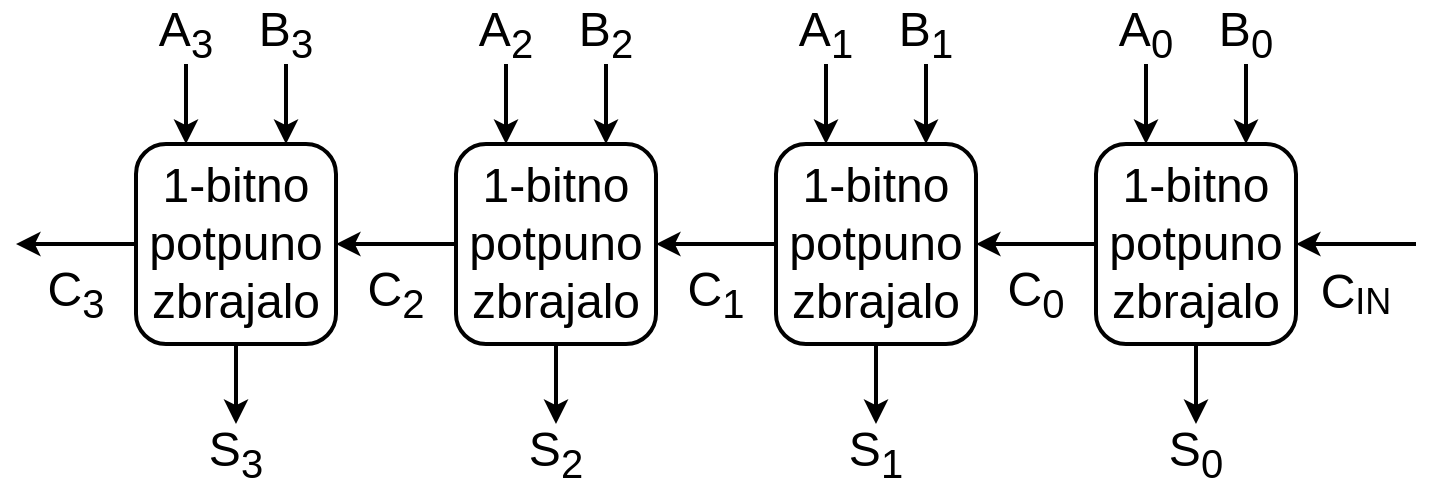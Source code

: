 <mxfile version="10.7.7" type="device"><diagram id="4MD06luZRtEC8PSA7rAd" name="Page-1"><mxGraphModel dx="1175" dy="773" grid="1" gridSize="10" guides="1" tooltips="1" connect="1" arrows="1" fold="1" page="1" pageScale="1" pageWidth="850" pageHeight="1100" math="0" shadow="0"><root><mxCell id="0"/><mxCell id="1" parent="0"/><mxCell id="w4nY_nxD4nzhqpgbc1Tu-22" value="" style="group" parent="1" vertex="1" connectable="0"><mxGeometry x="550" y="260" width="160" height="240" as="geometry"/></mxCell><mxCell id="w4nY_nxD4nzhqpgbc1Tu-21" value="&lt;font style=&quot;font-size: 24px&quot;&gt;C&lt;sub&gt;0&lt;/sub&gt;&lt;/font&gt;" style="text;html=1;strokeColor=none;fillColor=none;align=center;verticalAlign=middle;whiteSpace=wrap;rounded=0;" parent="w4nY_nxD4nzhqpgbc1Tu-22" vertex="1"><mxGeometry x="10" y="130" width="40" height="30" as="geometry"/></mxCell><mxCell id="w4nY_nxD4nzhqpgbc1Tu-2" value="&lt;font style=&quot;font-size: 24px&quot;&gt;A&lt;sub&gt;0&lt;/sub&gt;&lt;/font&gt;" style="text;html=1;strokeColor=none;fillColor=none;align=center;verticalAlign=middle;whiteSpace=wrap;rounded=0;" parent="w4nY_nxD4nzhqpgbc1Tu-22" vertex="1"><mxGeometry x="70" width="30" height="30" as="geometry"/></mxCell><mxCell id="w4nY_nxD4nzhqpgbc1Tu-3" value="&lt;font style=&quot;font-size: 24px&quot;&gt;1-bitno&lt;br&gt;potpuno&lt;br&gt;zbrajalo&lt;br&gt;&lt;/font&gt;" style="text;html=1;strokeColor=#000000;fillColor=none;align=center;verticalAlign=middle;whiteSpace=wrap;rounded=1;strokeWidth=2;" parent="w4nY_nxD4nzhqpgbc1Tu-22" vertex="1"><mxGeometry x="60" y="70" width="100" height="100" as="geometry"/></mxCell><mxCell id="w4nY_nxD4nzhqpgbc1Tu-6" value="" style="endArrow=classic;html=1;exitX=0.5;exitY=1;exitDx=0;exitDy=0;entryX=0.25;entryY=0;entryDx=0;entryDy=0;strokeWidth=2;" parent="w4nY_nxD4nzhqpgbc1Tu-22" source="w4nY_nxD4nzhqpgbc1Tu-2" target="w4nY_nxD4nzhqpgbc1Tu-3" edge="1"><mxGeometry width="50" height="50" relative="1" as="geometry"><mxPoint x="-320" y="250" as="sourcePoint"/><mxPoint x="-270" y="200" as="targetPoint"/></mxGeometry></mxCell><mxCell id="w4nY_nxD4nzhqpgbc1Tu-10" value="&lt;font style=&quot;font-size: 24px&quot;&gt;B&lt;sub&gt;0&lt;/sub&gt;&lt;/font&gt;" style="text;html=1;strokeColor=none;fillColor=none;align=center;verticalAlign=middle;whiteSpace=wrap;rounded=0;" parent="w4nY_nxD4nzhqpgbc1Tu-22" vertex="1"><mxGeometry x="120" width="30" height="30" as="geometry"/></mxCell><mxCell id="w4nY_nxD4nzhqpgbc1Tu-11" value="" style="endArrow=classic;html=1;strokeWidth=2;entryX=0.75;entryY=0;entryDx=0;entryDy=0;exitX=0.5;exitY=1;exitDx=0;exitDy=0;" parent="w4nY_nxD4nzhqpgbc1Tu-22" source="w4nY_nxD4nzhqpgbc1Tu-10" target="w4nY_nxD4nzhqpgbc1Tu-3" edge="1"><mxGeometry width="50" height="50" relative="1" as="geometry"><mxPoint x="60" y="240" as="sourcePoint"/><mxPoint x="110" y="190" as="targetPoint"/></mxGeometry></mxCell><mxCell id="w4nY_nxD4nzhqpgbc1Tu-15" value="&lt;font style=&quot;font-size: 24px&quot;&gt;S&lt;sub&gt;0&lt;/sub&gt;&lt;/font&gt;" style="text;html=1;strokeColor=none;fillColor=none;align=center;verticalAlign=middle;whiteSpace=wrap;rounded=0;" parent="w4nY_nxD4nzhqpgbc1Tu-22" vertex="1"><mxGeometry x="95" y="210" width="30" height="30" as="geometry"/></mxCell><mxCell id="w4nY_nxD4nzhqpgbc1Tu-16" value="" style="endArrow=classic;html=1;strokeWidth=2;exitX=0.5;exitY=1;exitDx=0;exitDy=0;entryX=0.5;entryY=0;entryDx=0;entryDy=0;" parent="w4nY_nxD4nzhqpgbc1Tu-22" source="w4nY_nxD4nzhqpgbc1Tu-3" target="w4nY_nxD4nzhqpgbc1Tu-15" edge="1"><mxGeometry width="50" height="50" relative="1" as="geometry"><mxPoint x="60" y="300" as="sourcePoint"/><mxPoint x="110" y="200" as="targetPoint"/></mxGeometry></mxCell><mxCell id="w4nY_nxD4nzhqpgbc1Tu-23" value="" style="group" parent="1" vertex="1" connectable="0"><mxGeometry x="390" y="260" width="160" height="240" as="geometry"/></mxCell><mxCell id="w4nY_nxD4nzhqpgbc1Tu-25" value="&lt;font style=&quot;font-size: 24px&quot;&gt;C&lt;sub&gt;1&lt;/sub&gt;&lt;/font&gt;" style="text;html=1;strokeColor=none;fillColor=none;align=center;verticalAlign=middle;whiteSpace=wrap;rounded=0;" parent="w4nY_nxD4nzhqpgbc1Tu-23" vertex="1"><mxGeometry x="10" y="130" width="40" height="30" as="geometry"/></mxCell><mxCell id="w4nY_nxD4nzhqpgbc1Tu-26" value="&lt;font style=&quot;font-size: 24px&quot;&gt;A&lt;sub&gt;1&lt;/sub&gt;&lt;/font&gt;" style="text;html=1;strokeColor=none;fillColor=none;align=center;verticalAlign=middle;whiteSpace=wrap;rounded=0;" parent="w4nY_nxD4nzhqpgbc1Tu-23" vertex="1"><mxGeometry x="70" width="30" height="30" as="geometry"/></mxCell><mxCell id="w4nY_nxD4nzhqpgbc1Tu-27" value="&lt;font style=&quot;font-size: 24px&quot;&gt;1-bitno&lt;br&gt;potpuno&lt;br&gt;zbrajalo&lt;br&gt;&lt;/font&gt;" style="text;html=1;strokeColor=#000000;fillColor=none;align=center;verticalAlign=middle;whiteSpace=wrap;rounded=1;strokeWidth=2;" parent="w4nY_nxD4nzhqpgbc1Tu-23" vertex="1"><mxGeometry x="60" y="70" width="100" height="100" as="geometry"/></mxCell><mxCell id="w4nY_nxD4nzhqpgbc1Tu-28" value="" style="endArrow=classic;html=1;exitX=0.5;exitY=1;exitDx=0;exitDy=0;entryX=0.25;entryY=0;entryDx=0;entryDy=0;strokeWidth=2;" parent="w4nY_nxD4nzhqpgbc1Tu-23" source="w4nY_nxD4nzhqpgbc1Tu-26" target="w4nY_nxD4nzhqpgbc1Tu-27" edge="1"><mxGeometry width="50" height="50" relative="1" as="geometry"><mxPoint x="-320" y="250" as="sourcePoint"/><mxPoint x="-270" y="200" as="targetPoint"/></mxGeometry></mxCell><mxCell id="w4nY_nxD4nzhqpgbc1Tu-29" value="&lt;font style=&quot;font-size: 24px&quot;&gt;B&lt;sub&gt;1&lt;/sub&gt;&lt;/font&gt;" style="text;html=1;strokeColor=none;fillColor=none;align=center;verticalAlign=middle;whiteSpace=wrap;rounded=0;" parent="w4nY_nxD4nzhqpgbc1Tu-23" vertex="1"><mxGeometry x="120" width="30" height="30" as="geometry"/></mxCell><mxCell id="w4nY_nxD4nzhqpgbc1Tu-30" value="" style="endArrow=classic;html=1;strokeWidth=2;entryX=0.75;entryY=0;entryDx=0;entryDy=0;exitX=0.5;exitY=1;exitDx=0;exitDy=0;" parent="w4nY_nxD4nzhqpgbc1Tu-23" source="w4nY_nxD4nzhqpgbc1Tu-29" target="w4nY_nxD4nzhqpgbc1Tu-27" edge="1"><mxGeometry width="50" height="50" relative="1" as="geometry"><mxPoint x="60" y="240" as="sourcePoint"/><mxPoint x="110" y="190" as="targetPoint"/></mxGeometry></mxCell><mxCell id="w4nY_nxD4nzhqpgbc1Tu-31" value="&lt;font style=&quot;font-size: 24px&quot;&gt;S&lt;sub&gt;1&lt;/sub&gt;&lt;/font&gt;" style="text;html=1;strokeColor=none;fillColor=none;align=center;verticalAlign=middle;whiteSpace=wrap;rounded=0;" parent="w4nY_nxD4nzhqpgbc1Tu-23" vertex="1"><mxGeometry x="95" y="210" width="30" height="30" as="geometry"/></mxCell><mxCell id="w4nY_nxD4nzhqpgbc1Tu-32" value="" style="endArrow=classic;html=1;strokeWidth=2;exitX=0.5;exitY=1;exitDx=0;exitDy=0;entryX=0.5;entryY=0;entryDx=0;entryDy=0;" parent="w4nY_nxD4nzhqpgbc1Tu-23" source="w4nY_nxD4nzhqpgbc1Tu-27" target="w4nY_nxD4nzhqpgbc1Tu-31" edge="1"><mxGeometry width="50" height="50" relative="1" as="geometry"><mxPoint x="60" y="300" as="sourcePoint"/><mxPoint x="110" y="200" as="targetPoint"/></mxGeometry></mxCell><mxCell id="w4nY_nxD4nzhqpgbc1Tu-20" value="" style="endArrow=classic;html=1;strokeWidth=2;exitX=0;exitY=0.5;exitDx=0;exitDy=0;entryX=1;entryY=0.5;entryDx=0;entryDy=0;" parent="1" source="w4nY_nxD4nzhqpgbc1Tu-3" target="w4nY_nxD4nzhqpgbc1Tu-27" edge="1"><mxGeometry width="50" height="50" relative="1" as="geometry"><mxPoint x="610" y="570" as="sourcePoint"/><mxPoint x="550" y="380" as="targetPoint"/></mxGeometry></mxCell><mxCell id="w4nY_nxD4nzhqpgbc1Tu-33" value="" style="group" parent="1" vertex="1" connectable="0"><mxGeometry x="230" y="260" width="160" height="240" as="geometry"/></mxCell><mxCell id="w4nY_nxD4nzhqpgbc1Tu-34" value="&lt;font style=&quot;font-size: 24px&quot;&gt;C&lt;sub&gt;2&lt;/sub&gt;&lt;/font&gt;" style="text;html=1;strokeColor=none;fillColor=none;align=center;verticalAlign=middle;whiteSpace=wrap;rounded=0;" parent="w4nY_nxD4nzhqpgbc1Tu-33" vertex="1"><mxGeometry x="10" y="130" width="40" height="30" as="geometry"/></mxCell><mxCell id="w4nY_nxD4nzhqpgbc1Tu-35" value="&lt;font style=&quot;font-size: 24px&quot;&gt;A&lt;sub&gt;2&lt;/sub&gt;&lt;/font&gt;" style="text;html=1;strokeColor=none;fillColor=none;align=center;verticalAlign=middle;whiteSpace=wrap;rounded=0;" parent="w4nY_nxD4nzhqpgbc1Tu-33" vertex="1"><mxGeometry x="70" width="30" height="30" as="geometry"/></mxCell><mxCell id="w4nY_nxD4nzhqpgbc1Tu-36" value="&lt;font style=&quot;font-size: 24px&quot;&gt;1-bitno&lt;br&gt;potpuno&lt;br&gt;zbrajalo&lt;br&gt;&lt;/font&gt;" style="text;html=1;strokeColor=#000000;fillColor=none;align=center;verticalAlign=middle;whiteSpace=wrap;rounded=1;strokeWidth=2;" parent="w4nY_nxD4nzhqpgbc1Tu-33" vertex="1"><mxGeometry x="60" y="70" width="100" height="100" as="geometry"/></mxCell><mxCell id="w4nY_nxD4nzhqpgbc1Tu-37" value="" style="endArrow=classic;html=1;exitX=0.5;exitY=1;exitDx=0;exitDy=0;entryX=0.25;entryY=0;entryDx=0;entryDy=0;strokeWidth=2;" parent="w4nY_nxD4nzhqpgbc1Tu-33" source="w4nY_nxD4nzhqpgbc1Tu-35" target="w4nY_nxD4nzhqpgbc1Tu-36" edge="1"><mxGeometry width="50" height="50" relative="1" as="geometry"><mxPoint x="-320" y="250" as="sourcePoint"/><mxPoint x="-270" y="200" as="targetPoint"/></mxGeometry></mxCell><mxCell id="w4nY_nxD4nzhqpgbc1Tu-38" value="&lt;font style=&quot;font-size: 24px&quot;&gt;B&lt;sub&gt;2&lt;/sub&gt;&lt;/font&gt;" style="text;html=1;strokeColor=none;fillColor=none;align=center;verticalAlign=middle;whiteSpace=wrap;rounded=0;" parent="w4nY_nxD4nzhqpgbc1Tu-33" vertex="1"><mxGeometry x="120" width="30" height="30" as="geometry"/></mxCell><mxCell id="w4nY_nxD4nzhqpgbc1Tu-39" value="" style="endArrow=classic;html=1;strokeWidth=2;entryX=0.75;entryY=0;entryDx=0;entryDy=0;exitX=0.5;exitY=1;exitDx=0;exitDy=0;" parent="w4nY_nxD4nzhqpgbc1Tu-33" source="w4nY_nxD4nzhqpgbc1Tu-38" target="w4nY_nxD4nzhqpgbc1Tu-36" edge="1"><mxGeometry width="50" height="50" relative="1" as="geometry"><mxPoint x="60" y="240" as="sourcePoint"/><mxPoint x="110" y="190" as="targetPoint"/></mxGeometry></mxCell><mxCell id="w4nY_nxD4nzhqpgbc1Tu-40" value="&lt;font style=&quot;font-size: 24px&quot;&gt;S&lt;sub&gt;2&lt;/sub&gt;&lt;/font&gt;" style="text;html=1;strokeColor=none;fillColor=none;align=center;verticalAlign=middle;whiteSpace=wrap;rounded=0;" parent="w4nY_nxD4nzhqpgbc1Tu-33" vertex="1"><mxGeometry x="95" y="210" width="30" height="30" as="geometry"/></mxCell><mxCell id="w4nY_nxD4nzhqpgbc1Tu-41" value="" style="endArrow=classic;html=1;strokeWidth=2;exitX=0.5;exitY=1;exitDx=0;exitDy=0;entryX=0.5;entryY=0;entryDx=0;entryDy=0;" parent="w4nY_nxD4nzhqpgbc1Tu-33" source="w4nY_nxD4nzhqpgbc1Tu-36" target="w4nY_nxD4nzhqpgbc1Tu-40" edge="1"><mxGeometry width="50" height="50" relative="1" as="geometry"><mxPoint x="60" y="300" as="sourcePoint"/><mxPoint x="110" y="200" as="targetPoint"/></mxGeometry></mxCell><mxCell id="w4nY_nxD4nzhqpgbc1Tu-24" value="" style="endArrow=classic;html=1;strokeWidth=2;exitX=0;exitY=0.5;exitDx=0;exitDy=0;entryX=1;entryY=0.5;entryDx=0;entryDy=0;" parent="1" source="w4nY_nxD4nzhqpgbc1Tu-27" target="w4nY_nxD4nzhqpgbc1Tu-36" edge="1"><mxGeometry width="50" height="50" relative="1" as="geometry"><mxPoint x="450" y="570" as="sourcePoint"/><mxPoint x="390" y="380" as="targetPoint"/></mxGeometry></mxCell><mxCell id="w4nY_nxD4nzhqpgbc1Tu-42" value="&lt;font style=&quot;font-size: 24px&quot;&gt;C&lt;sub&gt;3&lt;/sub&gt;&lt;/font&gt;" style="text;html=1;strokeColor=none;fillColor=none;align=center;verticalAlign=middle;whiteSpace=wrap;rounded=0;" parent="1" vertex="1"><mxGeometry x="80" y="390" width="40" height="30" as="geometry"/></mxCell><mxCell id="w4nY_nxD4nzhqpgbc1Tu-43" value="&lt;font style=&quot;font-size: 24px&quot;&gt;A&lt;sub&gt;3&lt;/sub&gt;&lt;/font&gt;" style="text;html=1;strokeColor=none;fillColor=none;align=center;verticalAlign=middle;whiteSpace=wrap;rounded=0;" parent="1" vertex="1"><mxGeometry x="140" y="260" width="30" height="30" as="geometry"/></mxCell><mxCell id="w4nY_nxD4nzhqpgbc1Tu-44" value="&lt;font style=&quot;font-size: 24px&quot;&gt;1-bitno&lt;br&gt;potpuno&lt;br&gt;zbrajalo&lt;br&gt;&lt;/font&gt;" style="text;html=1;strokeColor=#000000;fillColor=none;align=center;verticalAlign=middle;whiteSpace=wrap;rounded=1;strokeWidth=2;" parent="1" vertex="1"><mxGeometry x="130" y="330" width="100" height="100" as="geometry"/></mxCell><mxCell id="w4nY_nxD4nzhqpgbc1Tu-45" value="" style="endArrow=classic;html=1;exitX=0.5;exitY=1;exitDx=0;exitDy=0;entryX=0.25;entryY=0;entryDx=0;entryDy=0;strokeWidth=2;" parent="1" source="w4nY_nxD4nzhqpgbc1Tu-43" target="w4nY_nxD4nzhqpgbc1Tu-44" edge="1"><mxGeometry width="50" height="50" relative="1" as="geometry"><mxPoint x="-250" y="510" as="sourcePoint"/><mxPoint x="-200" y="460" as="targetPoint"/></mxGeometry></mxCell><mxCell id="w4nY_nxD4nzhqpgbc1Tu-46" value="&lt;font style=&quot;font-size: 24px&quot;&gt;B&lt;sub&gt;3&lt;/sub&gt;&lt;/font&gt;" style="text;html=1;strokeColor=none;fillColor=none;align=center;verticalAlign=middle;whiteSpace=wrap;rounded=0;" parent="1" vertex="1"><mxGeometry x="190" y="260" width="30" height="30" as="geometry"/></mxCell><mxCell id="w4nY_nxD4nzhqpgbc1Tu-47" value="" style="endArrow=classic;html=1;strokeWidth=2;entryX=0.75;entryY=0;entryDx=0;entryDy=0;exitX=0.5;exitY=1;exitDx=0;exitDy=0;" parent="1" source="w4nY_nxD4nzhqpgbc1Tu-46" target="w4nY_nxD4nzhqpgbc1Tu-44" edge="1"><mxGeometry width="50" height="50" relative="1" as="geometry"><mxPoint x="130" y="500" as="sourcePoint"/><mxPoint x="180" y="450" as="targetPoint"/></mxGeometry></mxCell><mxCell id="w4nY_nxD4nzhqpgbc1Tu-48" value="&lt;font style=&quot;font-size: 24px&quot;&gt;S&lt;sub&gt;3&lt;/sub&gt;&lt;/font&gt;" style="text;html=1;strokeColor=none;fillColor=none;align=center;verticalAlign=middle;whiteSpace=wrap;rounded=0;" parent="1" vertex="1"><mxGeometry x="165" y="470" width="30" height="30" as="geometry"/></mxCell><mxCell id="w4nY_nxD4nzhqpgbc1Tu-49" value="" style="endArrow=classic;html=1;strokeWidth=2;exitX=0.5;exitY=1;exitDx=0;exitDy=0;entryX=0.5;entryY=0;entryDx=0;entryDy=0;" parent="1" source="w4nY_nxD4nzhqpgbc1Tu-44" target="w4nY_nxD4nzhqpgbc1Tu-48" edge="1"><mxGeometry width="50" height="50" relative="1" as="geometry"><mxPoint x="130" y="560" as="sourcePoint"/><mxPoint x="180" y="460" as="targetPoint"/></mxGeometry></mxCell><mxCell id="w4nY_nxD4nzhqpgbc1Tu-50" value="" style="endArrow=classic;html=1;strokeWidth=2;entryX=1;entryY=0.5;entryDx=0;entryDy=0;exitX=0;exitY=0.5;exitDx=0;exitDy=0;" parent="1" source="w4nY_nxD4nzhqpgbc1Tu-36" target="w4nY_nxD4nzhqpgbc1Tu-44" edge="1"><mxGeometry width="50" height="50" relative="1" as="geometry"><mxPoint x="80" y="580" as="sourcePoint"/><mxPoint x="130" y="530" as="targetPoint"/></mxGeometry></mxCell><mxCell id="w4nY_nxD4nzhqpgbc1Tu-51" value="" style="endArrow=classic;html=1;strokeWidth=2;exitX=0;exitY=0.5;exitDx=0;exitDy=0;" parent="1" source="w4nY_nxD4nzhqpgbc1Tu-44" edge="1"><mxGeometry width="50" height="50" relative="1" as="geometry"><mxPoint x="80" y="570" as="sourcePoint"/><mxPoint x="70" y="380" as="targetPoint"/></mxGeometry></mxCell><mxCell id="w4nY_nxD4nzhqpgbc1Tu-52" value="" style="endArrow=classic;html=1;strokeWidth=2;entryX=1;entryY=0.5;entryDx=0;entryDy=0;" parent="1" target="w4nY_nxD4nzhqpgbc1Tu-3" edge="1"><mxGeometry width="50" height="50" relative="1" as="geometry"><mxPoint x="770" y="380" as="sourcePoint"/><mxPoint x="110" y="520" as="targetPoint"/></mxGeometry></mxCell><mxCell id="w4nY_nxD4nzhqpgbc1Tu-53" value="&lt;font&gt;&lt;span style=&quot;font-size: 24px&quot;&gt;C&lt;/span&gt;&lt;sub&gt;&lt;font style=&quot;font-size: 18px&quot;&gt;IN&lt;/font&gt;&lt;/sub&gt;&lt;/font&gt;" style="text;html=1;strokeColor=none;fillColor=none;align=center;verticalAlign=middle;whiteSpace=wrap;rounded=0;" parent="1" vertex="1"><mxGeometry x="720" y="390" width="40" height="30" as="geometry"/></mxCell></root></mxGraphModel></diagram></mxfile>